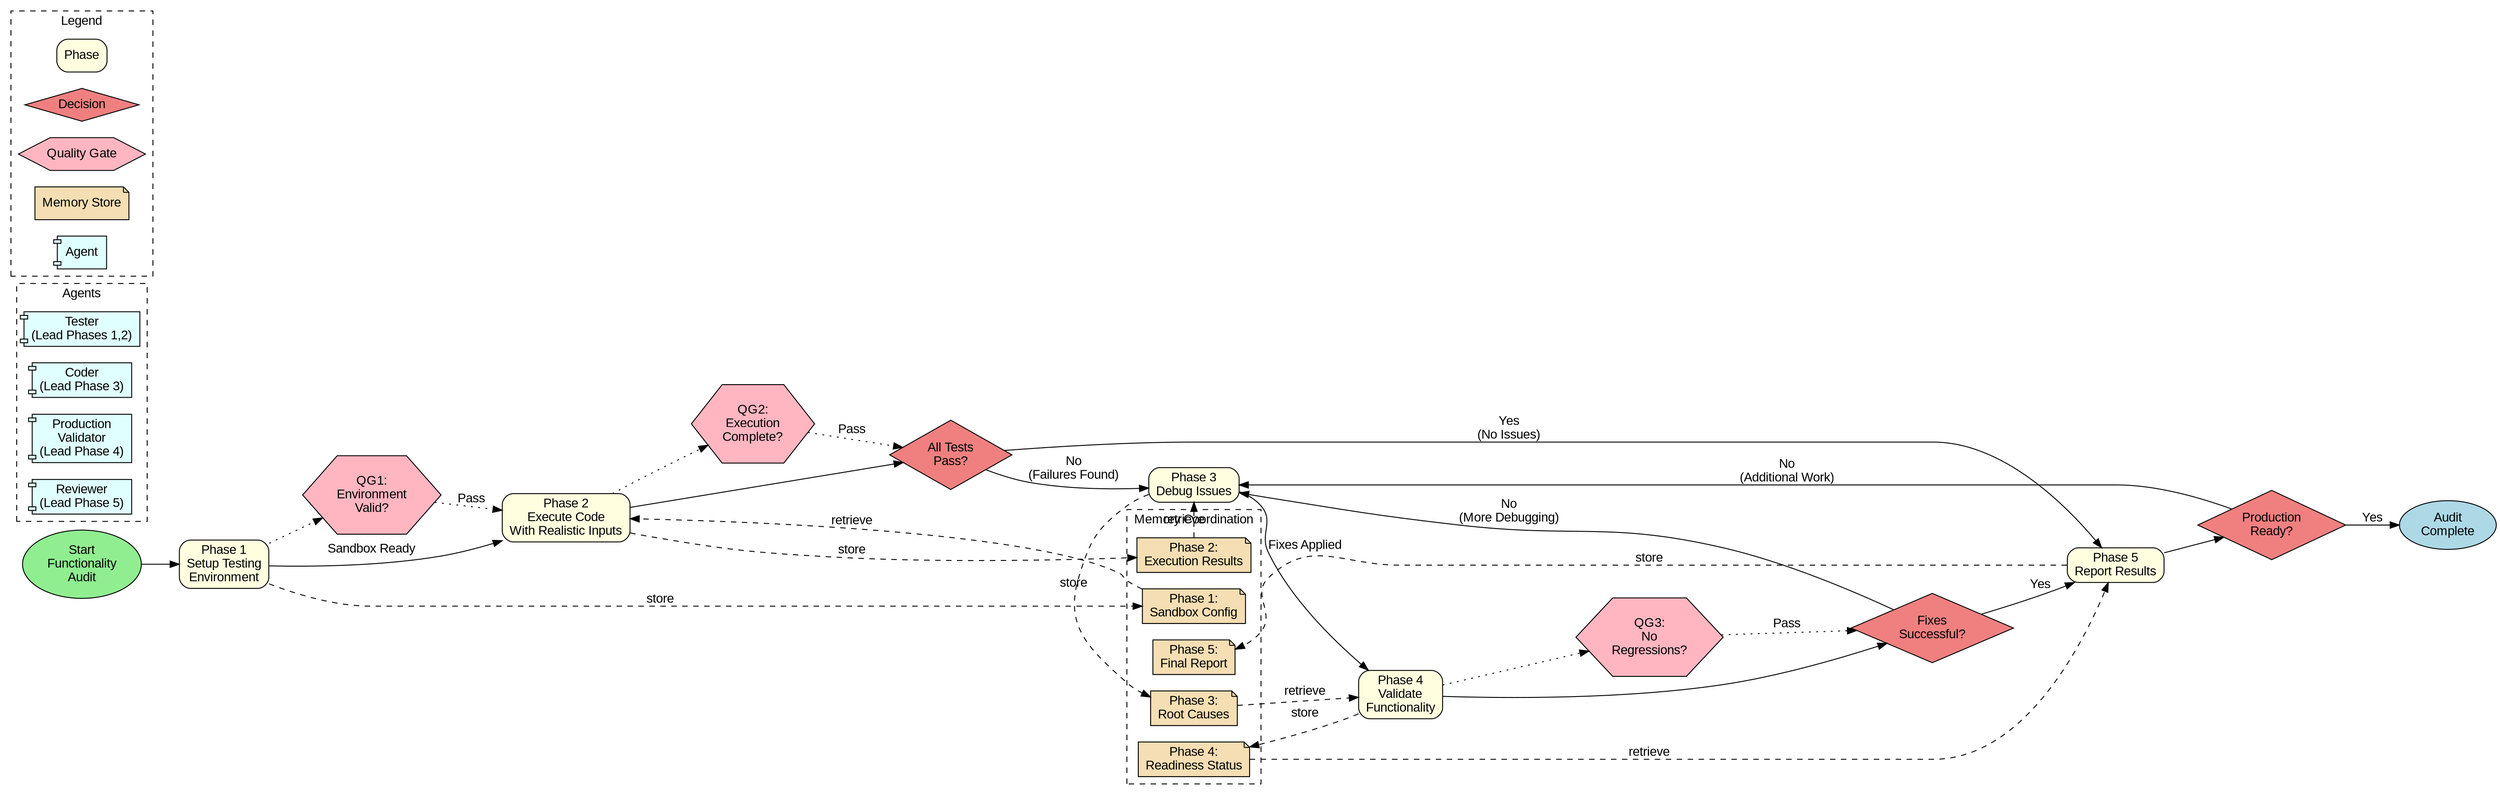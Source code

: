 digraph functionality_audit {
  rankdir=LR;
  node [shape=box, style=rounded, fontname="Arial"];
  edge [fontname="Arial"];

  // Semantic styling
  start [label="Start\nFunctionality\nAudit", shape=ellipse, style=filled, fillcolor=lightgreen];
  end [label="Audit\nComplete", shape=ellipse, style=filled, fillcolor=lightblue];

  // Phase nodes
  phase1 [label="Phase 1\nSetup Testing\nEnvironment", shape=box, style="rounded,filled", fillcolor=lightyellow];
  phase2 [label="Phase 2\nExecute Code\nWith Realistic Inputs", shape=box, style="rounded,filled", fillcolor=lightyellow];
  phase3 [label="Phase 3\nDebug Issues", shape=box, style="rounded,filled", fillcolor=lightyellow];
  phase4 [label="Phase 4\nValidate\nFunctionality", shape=box, style="rounded,filled", fillcolor=lightyellow];
  phase5 [label="Phase 5\nReport Results", shape=box, style="rounded,filled", fillcolor=lightyellow];

  // Decision points
  tests_pass [label="All Tests\nPass?", shape=diamond, style=filled, fillcolor=lightcoral];
  fixes_work [label="Fixes\nSuccessful?", shape=diamond, style=filled, fillcolor=lightcoral];
  ready [label="Production\nReady?", shape=diamond, style=filled, fillcolor=lightcoral];

  // Workflow
  start -> phase1;
  phase1 -> phase2 [label="Sandbox Ready"];
  phase2 -> tests_pass;
  tests_pass -> phase5 [label="Yes\n(No Issues)"];
  tests_pass -> phase3 [label="No\n(Failures Found)"];
  phase3 -> phase4 [label="Fixes Applied"];
  phase4 -> fixes_work;
  fixes_work -> phase5 [label="Yes"];
  fixes_work -> phase3 [label="No\n(More Debugging)"];
  phase5 -> ready;
  ready -> end [label="Yes"];
  ready -> phase3 [label="No\n(Additional Work)"];

  // Agents subgraph
  subgraph cluster_agents {
    label="Agents";
    style=dashed;
    fontname="Arial";

    tester [label="Tester\n(Lead Phases 1,2)", shape=component, fillcolor=lightcyan, style=filled];
    coder [label="Coder\n(Lead Phase 3)", shape=component, fillcolor=lightcyan, style=filled];
    validator [label="Production\nValidator\n(Lead Phase 4)", shape=component, fillcolor=lightcyan, style=filled];
    reviewer [label="Reviewer\n(Lead Phase 5)", shape=component, fillcolor=lightcyan, style=filled];
  }

  // Memory coordination subgraph
  subgraph cluster_memory {
    label="Memory Coordination";
    style=dashed;
    fontname="Arial";

    mem1 [label="Phase 1:\nSandbox Config", shape=note, fillcolor=wheat, style=filled];
    mem2 [label="Phase 2:\nExecution Results", shape=note, fillcolor=wheat, style=filled];
    mem3 [label="Phase 3:\nRoot Causes", shape=note, fillcolor=wheat, style=filled];
    mem4 [label="Phase 4:\nReadiness Status", shape=note, fillcolor=wheat, style=filled];
    mem5 [label="Phase 5:\nFinal Report", shape=note, fillcolor=wheat, style=filled];
  }

  // Memory connections (dashed)
  phase1 -> mem1 [style=dashed, label="store"];
  mem1 -> phase2 [style=dashed, label="retrieve"];
  phase2 -> mem2 [style=dashed, label="store"];
  mem2 -> phase3 [style=dashed, label="retrieve"];
  phase3 -> mem3 [style=dashed, label="store"];
  mem3 -> phase4 [style=dashed, label="retrieve"];
  phase4 -> mem4 [style=dashed, label="store"];
  mem4 -> phase5 [style=dashed, label="retrieve"];
  phase5 -> mem5 [style=dashed, label="store"];

  // Quality gates
  gate1 [label="QG1:\nEnvironment\nValid?", shape=hexagon, fillcolor=lightpink, style=filled];
  gate2 [label="QG2:\nExecution\nComplete?", shape=hexagon, fillcolor=lightpink, style=filled];
  gate3 [label="QG3:\nNo\nRegressions?", shape=hexagon, fillcolor=lightpink, style=filled];

  phase1 -> gate1 [style=dotted];
  gate1 -> phase2 [style=dotted, label="Pass"];
  phase2 -> gate2 [style=dotted];
  gate2 -> tests_pass [style=dotted, label="Pass"];
  phase4 -> gate3 [style=dotted];
  gate3 -> fixes_work [style=dotted, label="Pass"];

  // Legend
  subgraph cluster_legend {
    label="Legend";
    style=dashed;
    fontname="Arial";

    legend_phase [label="Phase", shape=box, style="rounded,filled", fillcolor=lightyellow];
    legend_decision [label="Decision", shape=diamond, style=filled, fillcolor=lightcoral];
    legend_gate [label="Quality Gate", shape=hexagon, fillcolor=lightpink, style=filled];
    legend_memory [label="Memory Store", shape=note, fillcolor=wheat, style=filled];
    legend_agent [label="Agent", shape=component, fillcolor=lightcyan, style=filled];
  }
}
